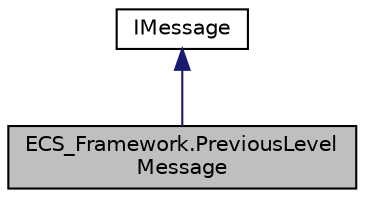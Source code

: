 digraph "ECS_Framework.PreviousLevelMessage"
{
 // LATEX_PDF_SIZE
  edge [fontname="Helvetica",fontsize="10",labelfontname="Helvetica",labelfontsize="10"];
  node [fontname="Helvetica",fontsize="10",shape=record];
  Node1 [label="ECS_Framework.PreviousLevel\lMessage",height=0.2,width=0.4,color="black", fillcolor="grey75", style="filled", fontcolor="black",tooltip="Represents a message that indicates the game should revert to the previous level. Implements the IMes..."];
  Node2 -> Node1 [dir="back",color="midnightblue",fontsize="10",style="solid",fontname="Helvetica"];
  Node2 [label="IMessage",height=0.2,width=0.4,color="black", fillcolor="white", style="filled",URL="$interfaceECS__Framework_1_1IMessage.html",tooltip="Represents a message that can be published and subscribed to."];
}
